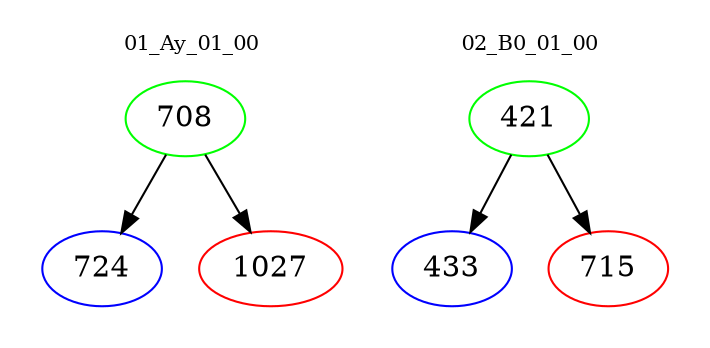 digraph{
subgraph cluster_0 {
color = white
label = "01_Ay_01_00";
fontsize=10;
T0_708 [label="708", color="green"]
T0_708 -> T0_724 [color="black"]
T0_724 [label="724", color="blue"]
T0_708 -> T0_1027 [color="black"]
T0_1027 [label="1027", color="red"]
}
subgraph cluster_1 {
color = white
label = "02_B0_01_00";
fontsize=10;
T1_421 [label="421", color="green"]
T1_421 -> T1_433 [color="black"]
T1_433 [label="433", color="blue"]
T1_421 -> T1_715 [color="black"]
T1_715 [label="715", color="red"]
}
}
